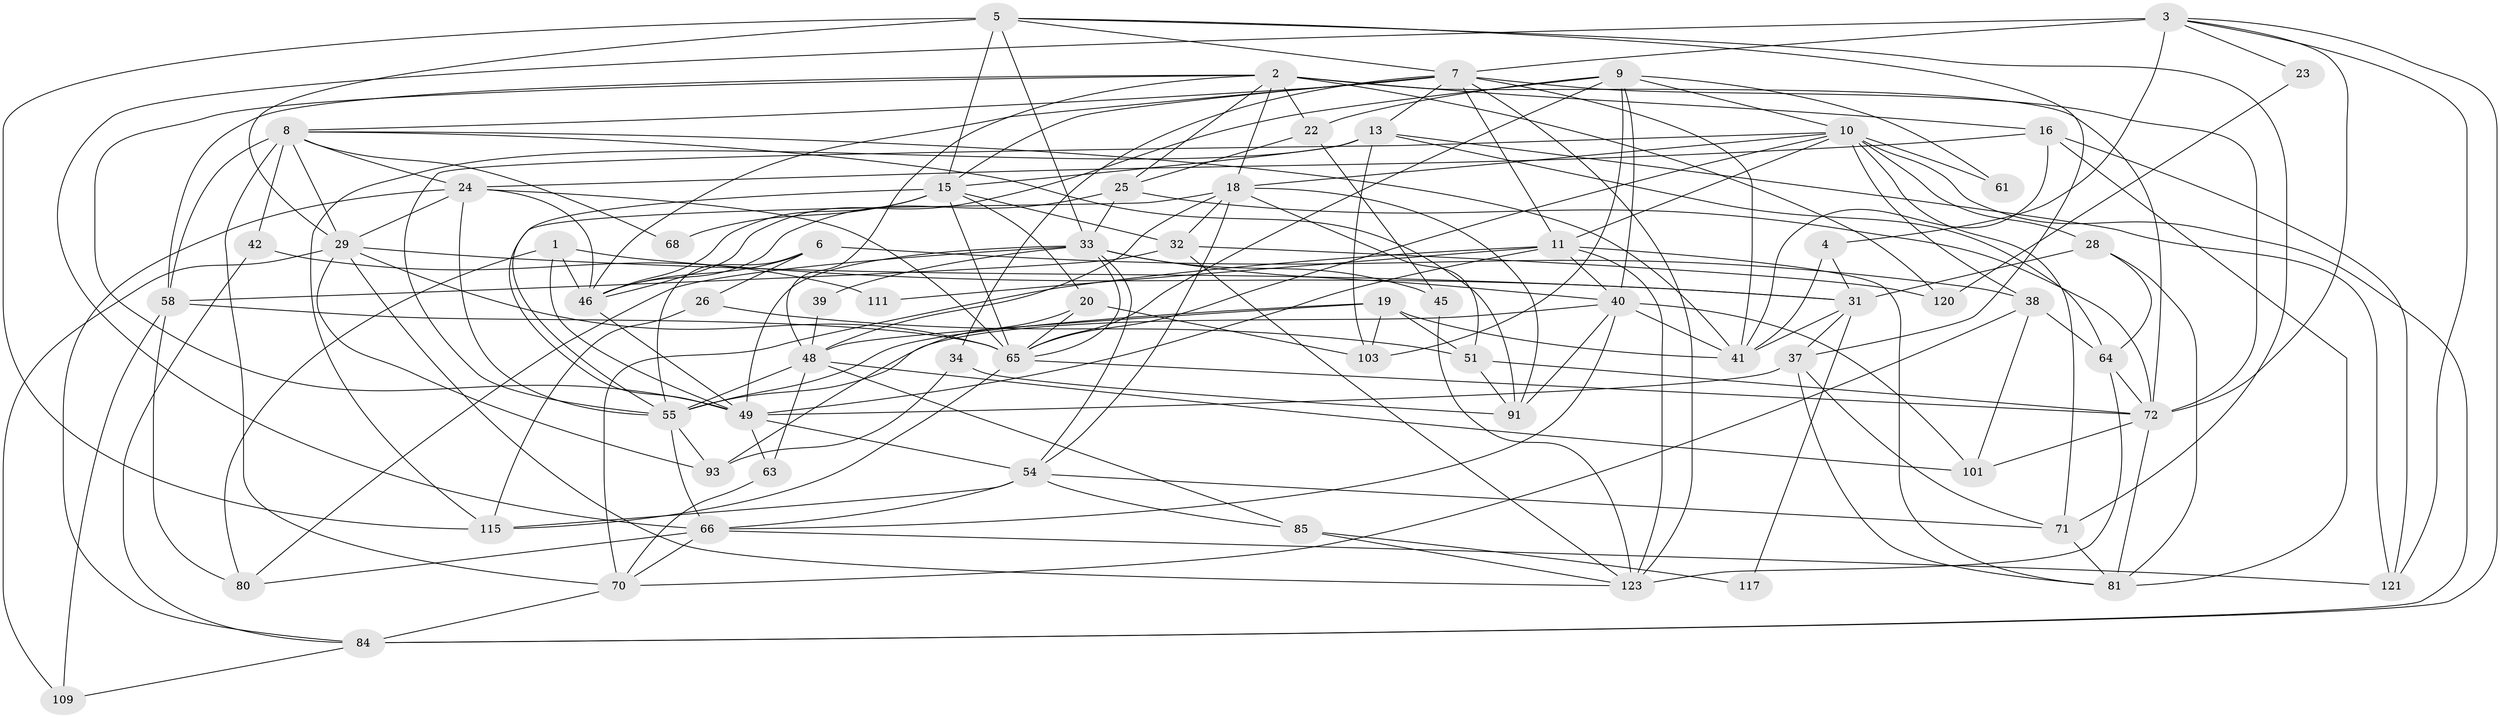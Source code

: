 // original degree distribution, {4: 0.2878787878787879, 6: 0.09090909090909091, 3: 0.2803030303030303, 5: 0.18181818181818182, 7: 0.03787878787878788, 2: 0.11363636363636363, 8: 0.007575757575757576}
// Generated by graph-tools (version 1.1) at 2025/14/03/09/25 04:14:58]
// undirected, 66 vertices, 185 edges
graph export_dot {
graph [start="1"]
  node [color=gray90,style=filled];
  1;
  2 [super="+98+36+82"];
  3 [super="+43+100"];
  4;
  5 [super="+30"];
  6 [super="+113"];
  7 [super="+14"];
  8 [super="+102+94"];
  9 [super="+12"];
  10 [super="+17+69+62"];
  11 [super="+128+127"];
  13 [super="+78"];
  15 [super="+77+104"];
  16;
  18 [super="+47+53"];
  19;
  20 [super="+44"];
  22;
  23;
  24 [super="+118"];
  25;
  26;
  28;
  29 [super="+126+89"];
  31 [super="+73"];
  32;
  33 [super="+110"];
  34;
  37 [super="+83"];
  38;
  39;
  40 [super="+119+107"];
  41 [super="+122"];
  42;
  45;
  46 [super="+97"];
  48 [super="+52"];
  49 [super="+56+59"];
  51 [super="+67"];
  54 [super="+129"];
  55 [super="+86"];
  58 [super="+124"];
  61;
  63;
  64 [super="+75"];
  65 [super="+131+79+125"];
  66 [super="+87"];
  68;
  70 [super="+90"];
  71 [super="+112"];
  72 [super="+105+92"];
  80;
  81 [super="+106"];
  84 [super="+108"];
  85;
  91 [super="+95"];
  93;
  101;
  103;
  109;
  111;
  115;
  117;
  120;
  121;
  123;
  1 -- 80;
  1 -- 46;
  1 -- 49;
  1 -- 31;
  2 -- 16;
  2 -- 72 [weight=2];
  2 -- 25;
  2 -- 58;
  2 -- 49;
  2 -- 22;
  2 -- 18;
  2 -- 48;
  2 -- 120;
  3 -- 23;
  3 -- 121;
  3 -- 4;
  3 -- 84;
  3 -- 66 [weight=2];
  3 -- 72;
  3 -- 7 [weight=2];
  4 -- 31;
  4 -- 41;
  5 -- 15;
  5 -- 115;
  5 -- 33;
  5 -- 71;
  5 -- 29;
  5 -- 7;
  5 -- 37;
  6 -- 38;
  6 -- 46;
  6 -- 26;
  6 -- 55;
  7 -- 13;
  7 -- 41;
  7 -- 34;
  7 -- 8;
  7 -- 72;
  7 -- 11;
  7 -- 46;
  7 -- 123;
  7 -- 15;
  8 -- 68;
  8 -- 41;
  8 -- 42;
  8 -- 29 [weight=2];
  8 -- 70;
  8 -- 24;
  8 -- 91;
  8 -- 58;
  9 -- 46;
  9 -- 61;
  9 -- 65;
  9 -- 22;
  9 -- 103;
  9 -- 10;
  9 -- 40;
  10 -- 65;
  10 -- 38;
  10 -- 28;
  10 -- 61;
  10 -- 84;
  10 -- 71;
  10 -- 11;
  10 -- 55;
  10 -- 18;
  11 -- 40;
  11 -- 81;
  11 -- 49;
  11 -- 70;
  11 -- 123;
  11 -- 111;
  13 -- 121;
  13 -- 115;
  13 -- 64;
  13 -- 103;
  13 -- 15;
  15 -- 32;
  15 -- 49 [weight=2];
  15 -- 68;
  15 -- 46;
  15 -- 65 [weight=2];
  15 -- 20;
  16 -- 81;
  16 -- 121;
  16 -- 41;
  16 -- 24;
  18 -- 55;
  18 -- 54;
  18 -- 48;
  18 -- 91;
  18 -- 51;
  18 -- 32;
  19 -- 41;
  19 -- 55;
  19 -- 103;
  19 -- 48;
  19 -- 51;
  20 -- 93;
  20 -- 65;
  20 -- 103;
  22 -- 45;
  22 -- 25;
  23 -- 120;
  24 -- 55;
  24 -- 46;
  24 -- 84;
  24 -- 29;
  24 -- 65;
  25 -- 46;
  25 -- 72;
  25 -- 33;
  26 -- 51;
  26 -- 115;
  28 -- 64;
  28 -- 81;
  28 -- 31;
  29 -- 93;
  29 -- 123;
  29 -- 65 [weight=2];
  29 -- 109;
  29 -- 31;
  31 -- 37;
  31 -- 117;
  31 -- 41;
  32 -- 123;
  32 -- 58;
  32 -- 120;
  33 -- 45;
  33 -- 80;
  33 -- 65;
  33 -- 40;
  33 -- 39;
  33 -- 49;
  33 -- 54;
  34 -- 93;
  34 -- 91;
  37 -- 81;
  37 -- 71;
  37 -- 49;
  38 -- 70;
  38 -- 101;
  38 -- 64;
  39 -- 48;
  40 -- 101;
  40 -- 66 [weight=2];
  40 -- 41;
  40 -- 91;
  40 -- 55;
  42 -- 84;
  42 -- 111;
  45 -- 123;
  46 -- 49;
  48 -- 63;
  48 -- 85;
  48 -- 101;
  48 -- 55;
  49 -- 63;
  49 -- 54 [weight=2];
  51 -- 91;
  51 -- 72;
  54 -- 115;
  54 -- 71;
  54 -- 66;
  54 -- 85;
  55 -- 66;
  55 -- 93;
  58 -- 65;
  58 -- 109;
  58 -- 80;
  63 -- 70;
  64 -- 72;
  64 -- 123;
  65 -- 115 [weight=2];
  65 -- 72;
  66 -- 80;
  66 -- 70;
  66 -- 121;
  70 -- 84;
  71 -- 81;
  72 -- 101;
  72 -- 81;
  84 -- 109;
  85 -- 123;
  85 -- 117;
}
